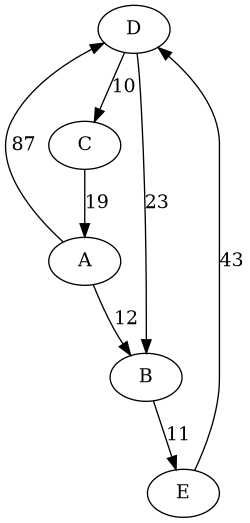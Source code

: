 @startuml
digraph G {
D -> C [label = 10]
D -> B [label = 23]
C -> A [label = 19]
A -> B [label = 12]
A -> D [label = 87]
B -> E [label = 11]
E -> D [label = 43]
}
@enduml